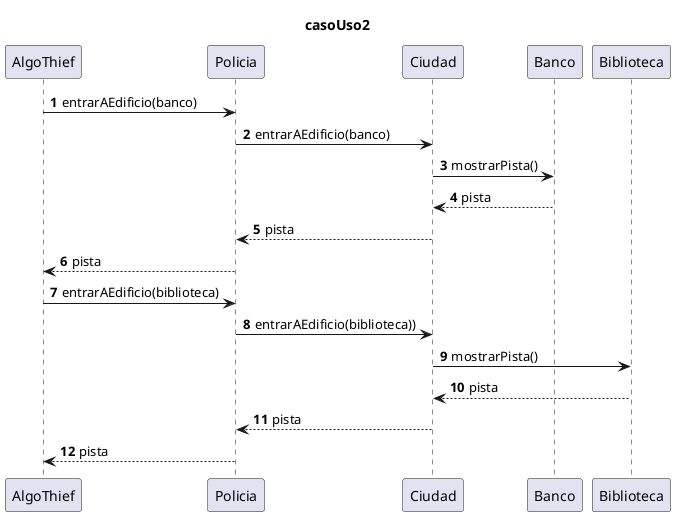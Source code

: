 @startuml
'https://plantuml.com/sequence-diagram
title : casoUso2
autonumber

AlgoThief -> Policia : entrarAEdificio(banco)
Policia -> Ciudad : entrarAEdificio(banco)
Ciudad -> Banco : mostrarPista()
Banco --> Ciudad : pista
Ciudad --> Policia : pista
Policia --> AlgoThief : pista

AlgoThief -> Policia : entrarAEdificio(biblioteca)
Policia -> Ciudad : entrarAEdificio(biblioteca))
Ciudad -> Biblioteca : mostrarPista()
Biblioteca --> Ciudad : pista
Ciudad --> Policia : pista
Policia --> AlgoThief : pista

@enduml

Caso de uso 2
Detective novato comienza en Montreal.
Vista un Banco (nuevamente):
Se despliega una pista
Vista una Biblioteca:
Se despliega una pista.
